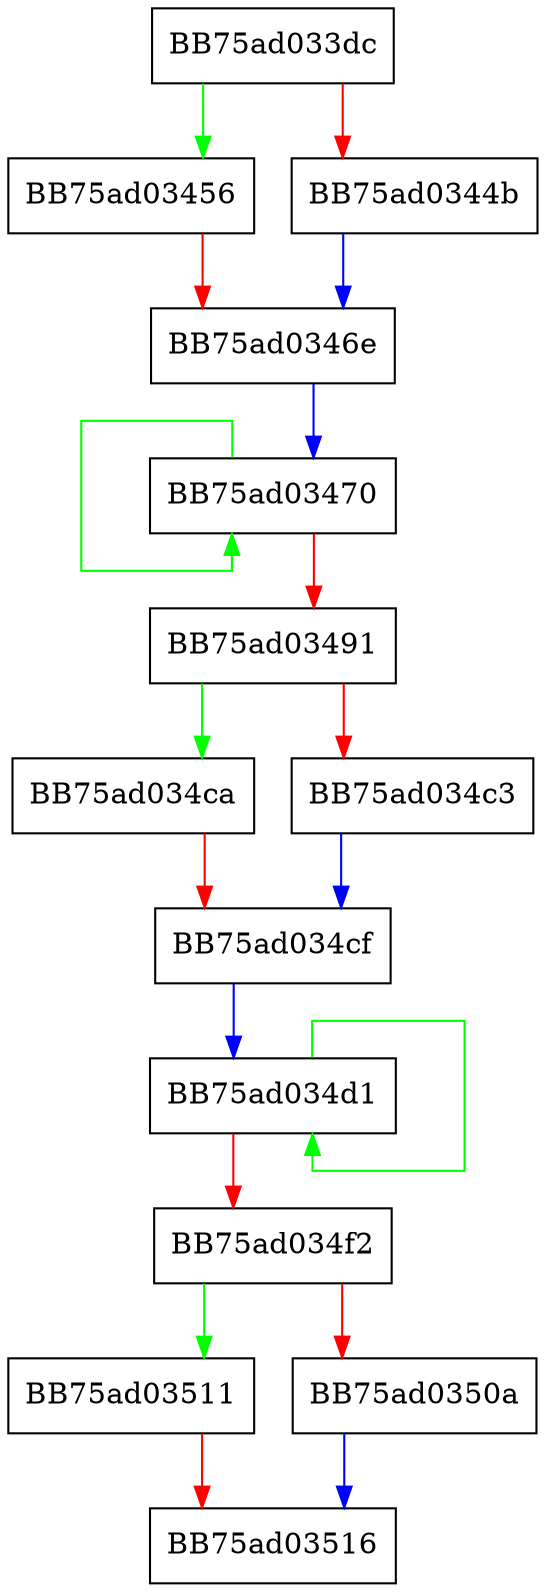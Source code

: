 digraph SymCryptHmacSha256ExpandKey {
  node [shape="box"];
  graph [splines=ortho];
  BB75ad033dc -> BB75ad03456 [color="green"];
  BB75ad033dc -> BB75ad0344b [color="red"];
  BB75ad0344b -> BB75ad0346e [color="blue"];
  BB75ad03456 -> BB75ad0346e [color="red"];
  BB75ad0346e -> BB75ad03470 [color="blue"];
  BB75ad03470 -> BB75ad03470 [color="green"];
  BB75ad03470 -> BB75ad03491 [color="red"];
  BB75ad03491 -> BB75ad034ca [color="green"];
  BB75ad03491 -> BB75ad034c3 [color="red"];
  BB75ad034c3 -> BB75ad034cf [color="blue"];
  BB75ad034ca -> BB75ad034cf [color="red"];
  BB75ad034cf -> BB75ad034d1 [color="blue"];
  BB75ad034d1 -> BB75ad034d1 [color="green"];
  BB75ad034d1 -> BB75ad034f2 [color="red"];
  BB75ad034f2 -> BB75ad03511 [color="green"];
  BB75ad034f2 -> BB75ad0350a [color="red"];
  BB75ad0350a -> BB75ad03516 [color="blue"];
  BB75ad03511 -> BB75ad03516 [color="red"];
}